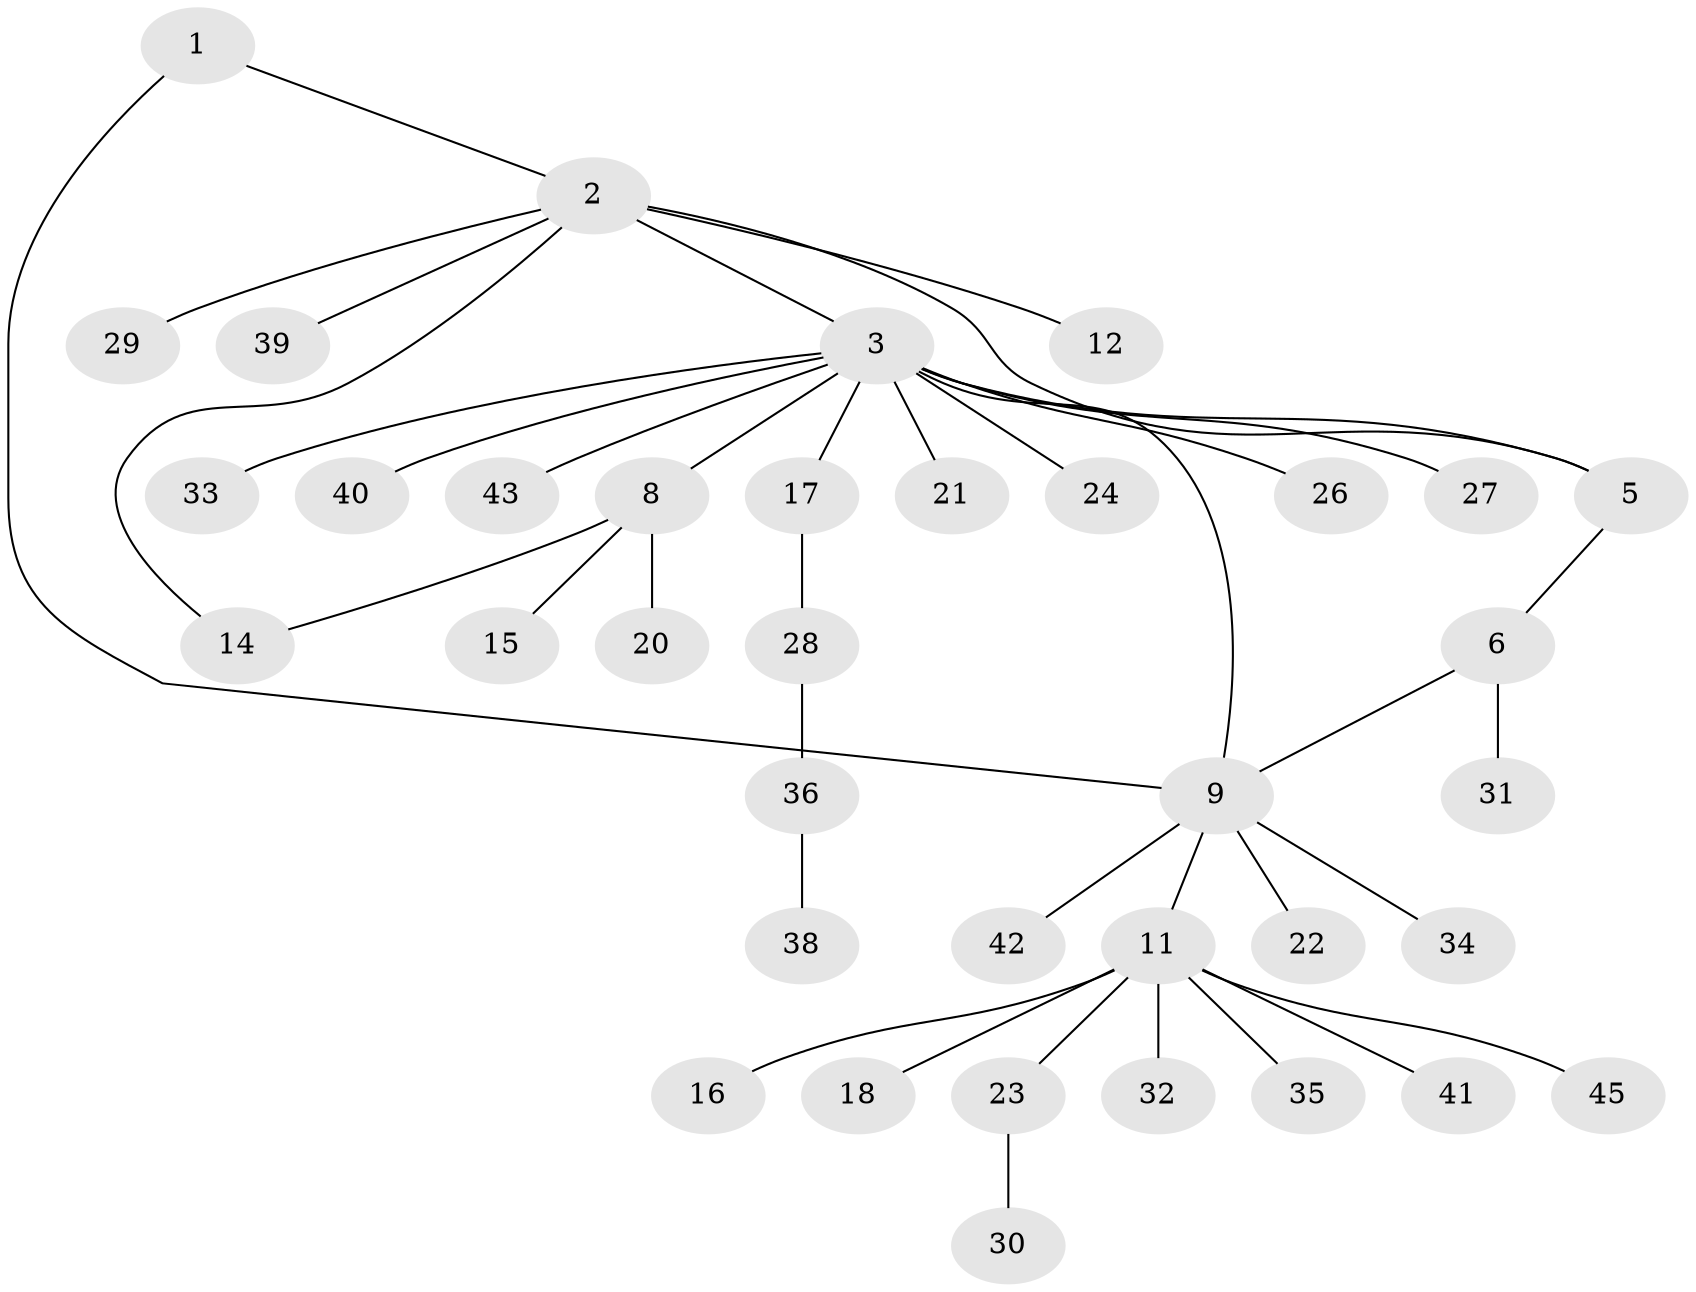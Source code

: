 // original degree distribution, {3: 0.10204081632653061, 6: 0.02040816326530612, 8: 0.04081632653061224, 4: 0.04081632653061224, 5: 0.04081632653061224, 9: 0.02040816326530612, 7: 0.02040816326530612, 1: 0.6326530612244898, 2: 0.08163265306122448}
// Generated by graph-tools (version 1.1) at 2025/42/03/06/25 10:42:09]
// undirected, 37 vertices, 40 edges
graph export_dot {
graph [start="1"]
  node [color=gray90,style=filled];
  1 [super="+47"];
  2 [super="+4"];
  3 [super="+7"];
  5 [super="+13"];
  6 [super="+46"];
  8 [super="+37"];
  9 [super="+10"];
  11 [super="+19"];
  12;
  14;
  15;
  16;
  17 [super="+49"];
  18;
  20;
  21;
  22;
  23 [super="+25"];
  24;
  26 [super="+48"];
  27;
  28;
  29;
  30;
  31;
  32;
  33;
  34;
  35;
  36 [super="+44"];
  38;
  39;
  40;
  41;
  42;
  43;
  45;
  1 -- 2;
  1 -- 9;
  2 -- 5;
  2 -- 12;
  2 -- 14;
  2 -- 3 [weight=2];
  2 -- 29;
  2 -- 39;
  3 -- 5 [weight=2];
  3 -- 9 [weight=2];
  3 -- 17;
  3 -- 24;
  3 -- 33;
  3 -- 43;
  3 -- 8;
  3 -- 40;
  3 -- 21;
  3 -- 26;
  3 -- 27;
  5 -- 6;
  6 -- 31;
  6 -- 9;
  8 -- 14;
  8 -- 15;
  8 -- 20;
  9 -- 34;
  9 -- 22;
  9 -- 42;
  9 -- 11;
  11 -- 16;
  11 -- 18;
  11 -- 23;
  11 -- 32;
  11 -- 35;
  11 -- 45;
  11 -- 41;
  17 -- 28;
  23 -- 30;
  28 -- 36;
  36 -- 38;
}

